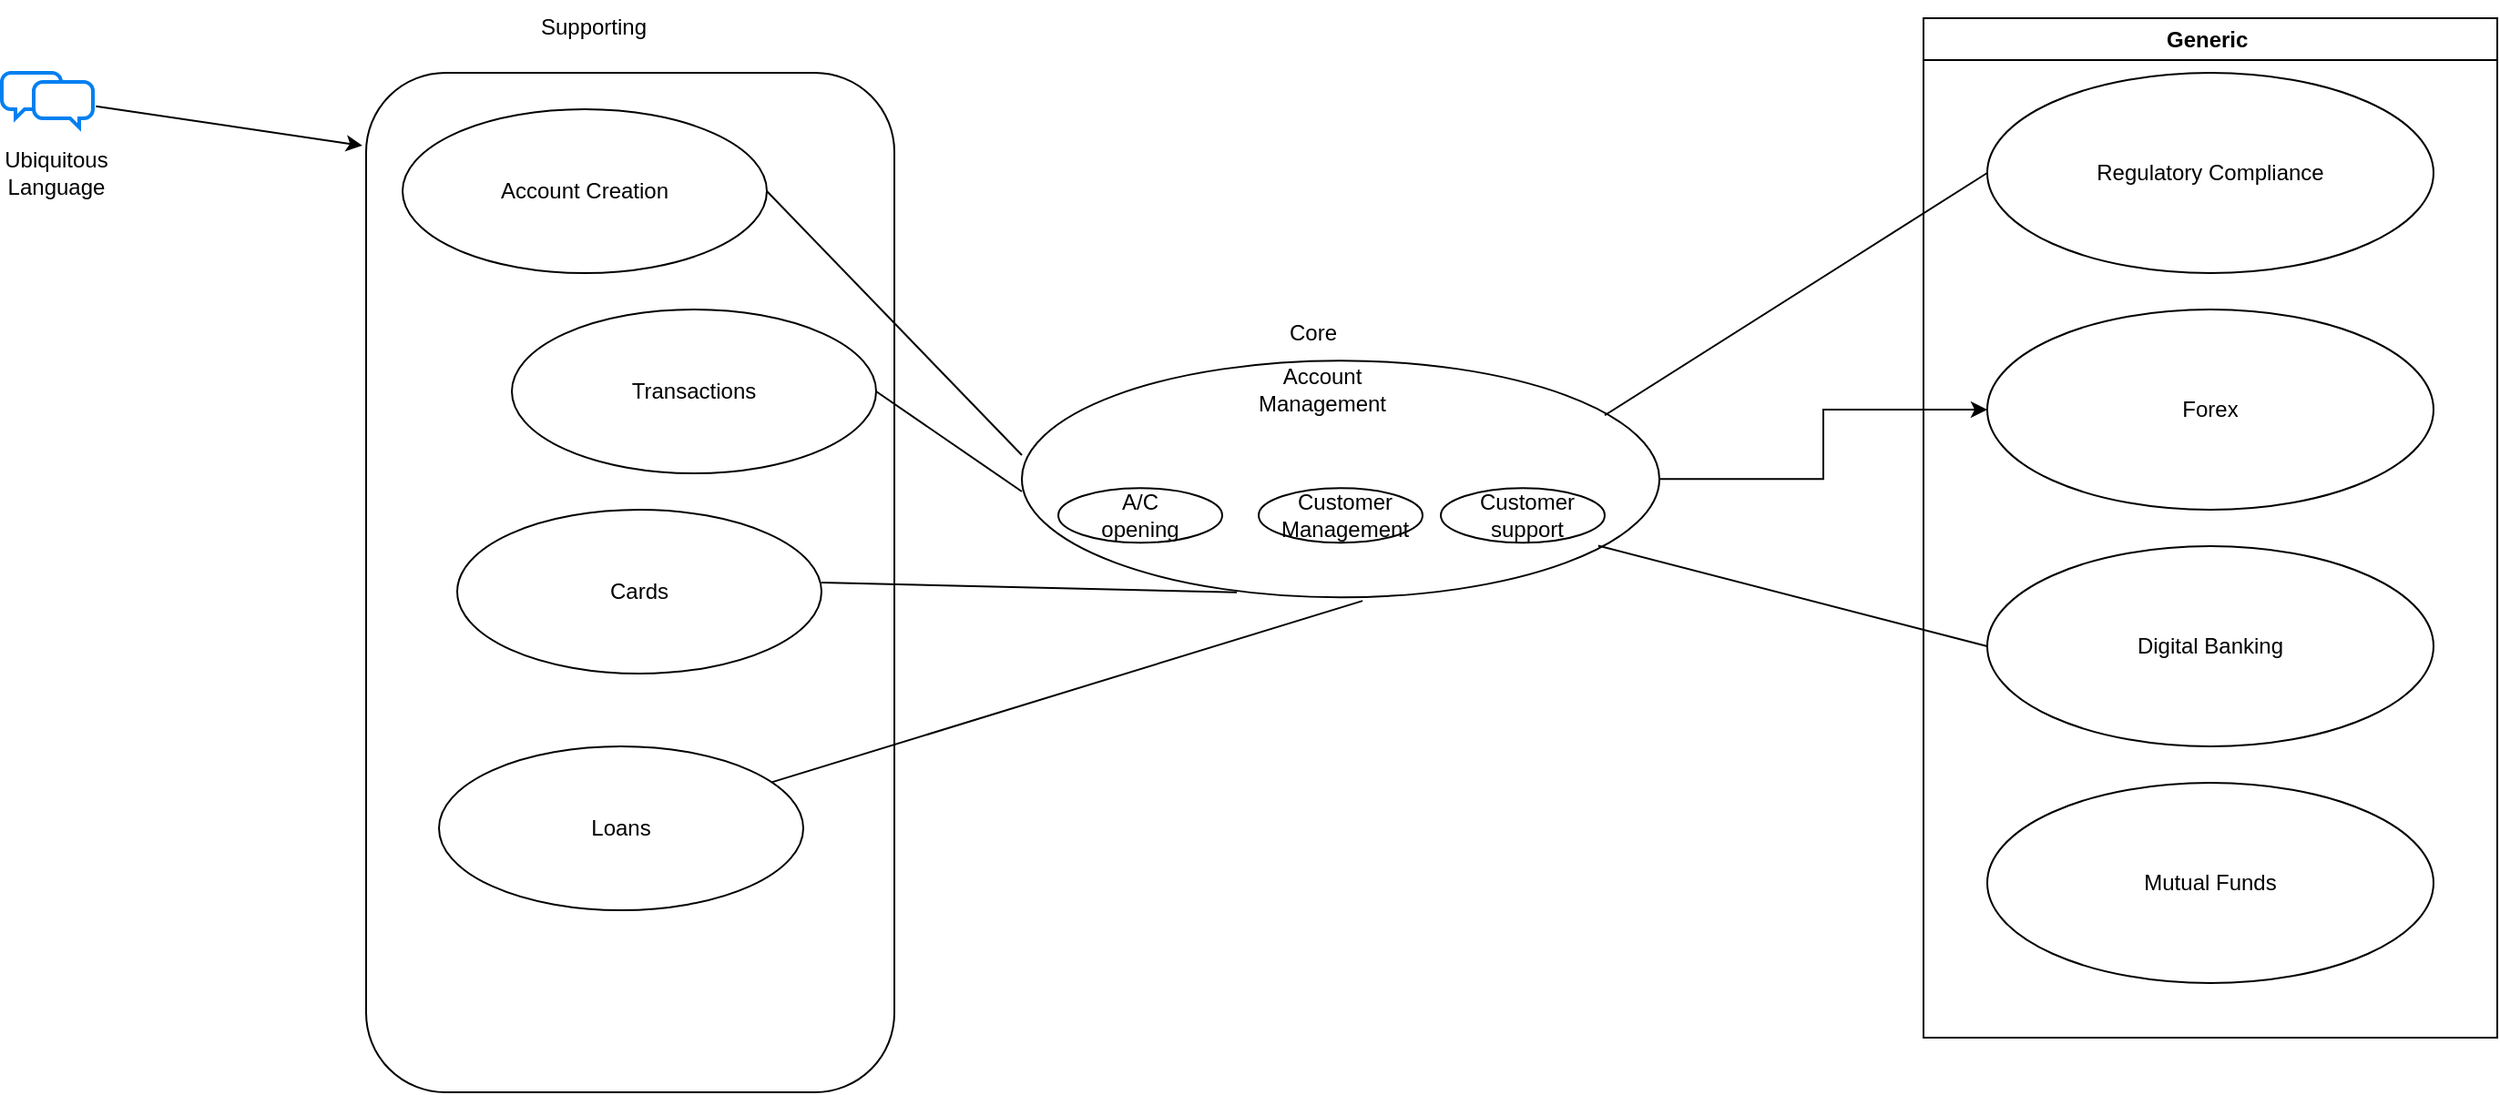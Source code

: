 <mxfile version="24.8.4">
  <diagram name="Page-1" id="fQsSOSQowZTVKRfYU_93">
    <mxGraphModel dx="2150" dy="1631" grid="1" gridSize="10" guides="1" tooltips="1" connect="1" arrows="1" fold="1" page="1" pageScale="1" pageWidth="850" pageHeight="1100" math="0" shadow="0">
      <root>
        <mxCell id="0" />
        <mxCell id="1" parent="0" />
        <mxCell id="AkERGy1BuLddFtmYykSc-45" style="edgeStyle=orthogonalEdgeStyle;rounded=0;orthogonalLoop=1;jettySize=auto;html=1;" edge="1" parent="1" source="AkERGy1BuLddFtmYykSc-6" target="AkERGy1BuLddFtmYykSc-41">
          <mxGeometry relative="1" as="geometry" />
        </mxCell>
        <mxCell id="AkERGy1BuLddFtmYykSc-6" value="" style="ellipse;whiteSpace=wrap;html=1;" vertex="1" parent="1">
          <mxGeometry x="420" y="-361.875" width="350" height="130" as="geometry" />
        </mxCell>
        <mxCell id="AkERGy1BuLddFtmYykSc-33" value="" style="rounded=1;whiteSpace=wrap;html=1;" vertex="1" parent="1">
          <mxGeometry x="60" y="-520" width="290" height="560" as="geometry" />
        </mxCell>
        <mxCell id="AkERGy1BuLddFtmYykSc-2" value="Ubiquitous Language" style="text;html=1;align=center;verticalAlign=middle;whiteSpace=wrap;rounded=0;" vertex="1" parent="1">
          <mxGeometry x="-140" y="-480" width="60" height="30" as="geometry" />
        </mxCell>
        <mxCell id="AkERGy1BuLddFtmYykSc-3" value="" style="html=1;verticalLabelPosition=bottom;align=center;labelBackgroundColor=#ffffff;verticalAlign=top;strokeWidth=2;strokeColor=#0080F0;shadow=0;dashed=0;shape=mxgraph.ios7.icons.chat;" vertex="1" parent="1">
          <mxGeometry x="-140" y="-520" width="50" height="30" as="geometry" />
        </mxCell>
        <mxCell id="AkERGy1BuLddFtmYykSc-7" value="" style="group;movable=1;resizable=1;rotatable=1;deletable=1;editable=1;locked=0;connectable=1;" vertex="1" connectable="0" parent="1">
          <mxGeometry x="410" y="-370" width="350" height="138.125" as="geometry" />
        </mxCell>
        <mxCell id="AkERGy1BuLddFtmYykSc-8" value="" style="group" vertex="1" connectable="0" parent="AkERGy1BuLddFtmYykSc-7">
          <mxGeometry y="8.125" width="350" height="130" as="geometry" />
        </mxCell>
        <mxCell id="AkERGy1BuLddFtmYykSc-13" value="Account Management" style="text;html=1;align=center;verticalAlign=middle;whiteSpace=wrap;rounded=0;" vertex="1" parent="AkERGy1BuLddFtmYykSc-8">
          <mxGeometry x="120" y="1.88" width="110" height="28.13" as="geometry" />
        </mxCell>
        <mxCell id="AkERGy1BuLddFtmYykSc-14" value="" style="ellipse;whiteSpace=wrap;html=1;" vertex="1" parent="AkERGy1BuLddFtmYykSc-8">
          <mxGeometry x="30" y="70" width="90" height="30.01" as="geometry" />
        </mxCell>
        <mxCell id="AkERGy1BuLddFtmYykSc-15" value="" style="ellipse;whiteSpace=wrap;html=1;" vertex="1" parent="AkERGy1BuLddFtmYykSc-8">
          <mxGeometry x="140" y="70" width="90" height="30.01" as="geometry" />
        </mxCell>
        <mxCell id="AkERGy1BuLddFtmYykSc-16" value="" style="ellipse;whiteSpace=wrap;html=1;" vertex="1" parent="AkERGy1BuLddFtmYykSc-8">
          <mxGeometry x="240" y="70" width="90" height="30.01" as="geometry" />
        </mxCell>
        <mxCell id="AkERGy1BuLddFtmYykSc-18" value="A/C opening" style="text;html=1;align=center;verticalAlign=middle;whiteSpace=wrap;rounded=0;" vertex="1" parent="AkERGy1BuLddFtmYykSc-8">
          <mxGeometry x="45" y="70.005" width="60" height="30" as="geometry" />
        </mxCell>
        <mxCell id="AkERGy1BuLddFtmYykSc-19" value="Customer Management" style="text;html=1;align=center;verticalAlign=middle;whiteSpace=wrap;rounded=0;" vertex="1" parent="AkERGy1BuLddFtmYykSc-8">
          <mxGeometry x="155" y="69.99" width="65" height="30.01" as="geometry" />
        </mxCell>
        <mxCell id="AkERGy1BuLddFtmYykSc-20" value="Customer support" style="text;html=1;align=center;verticalAlign=middle;whiteSpace=wrap;rounded=0;" vertex="1" parent="AkERGy1BuLddFtmYykSc-8">
          <mxGeometry x="255" y="69.99" width="65" height="30.01" as="geometry" />
        </mxCell>
        <mxCell id="AkERGy1BuLddFtmYykSc-43" value="" style="endArrow=none;html=1;rounded=0;entryX=0;entryY=0.5;entryDx=0;entryDy=0;" edge="1" parent="AkERGy1BuLddFtmYykSc-8" target="AkERGy1BuLddFtmYykSc-40">
          <mxGeometry width="50" height="50" relative="1" as="geometry">
            <mxPoint x="330" y="30.015" as="sourcePoint" />
            <mxPoint x="380" y="-19.985" as="targetPoint" />
          </mxGeometry>
        </mxCell>
        <mxCell id="AkERGy1BuLddFtmYykSc-12" value="Core" style="text;html=1;align=center;verticalAlign=middle;whiteSpace=wrap;rounded=0;" vertex="1" parent="1">
          <mxGeometry x="550" y="-391.87" width="60" height="30" as="geometry" />
        </mxCell>
        <mxCell id="AkERGy1BuLddFtmYykSc-23" value="" style="ellipse;whiteSpace=wrap;html=1;" vertex="1" parent="1">
          <mxGeometry x="80" y="-500" width="200" height="90" as="geometry" />
        </mxCell>
        <mxCell id="AkERGy1BuLddFtmYykSc-24" value="Supporting" style="text;html=1;align=center;verticalAlign=middle;whiteSpace=wrap;rounded=0;" vertex="1" parent="1">
          <mxGeometry x="110" y="-560" width="150" height="30" as="geometry" />
        </mxCell>
        <mxCell id="AkERGy1BuLddFtmYykSc-25" value="Account Creation" style="text;html=1;align=center;verticalAlign=middle;whiteSpace=wrap;rounded=0;" vertex="1" parent="1">
          <mxGeometry x="110" y="-470" width="140" height="30" as="geometry" />
        </mxCell>
        <mxCell id="AkERGy1BuLddFtmYykSc-26" value="Account Creation" style="text;html=1;align=center;verticalAlign=middle;whiteSpace=wrap;rounded=0;" vertex="1" parent="1">
          <mxGeometry x="170" y="-380" width="140" height="30" as="geometry" />
        </mxCell>
        <mxCell id="AkERGy1BuLddFtmYykSc-27" value="Transactions" style="ellipse;whiteSpace=wrap;html=1;" vertex="1" parent="1">
          <mxGeometry x="140" y="-390" width="200" height="90" as="geometry" />
        </mxCell>
        <mxCell id="AkERGy1BuLddFtmYykSc-29" value="Cards" style="ellipse;whiteSpace=wrap;html=1;" vertex="1" parent="1">
          <mxGeometry x="110" y="-280" width="200" height="90" as="geometry" />
        </mxCell>
        <mxCell id="AkERGy1BuLddFtmYykSc-30" value="" style="endArrow=none;html=1;rounded=0;exitX=1;exitY=0.5;exitDx=0;exitDy=0;entryX=0;entryY=0.399;entryDx=0;entryDy=0;entryPerimeter=0;" edge="1" parent="1" source="AkERGy1BuLddFtmYykSc-23" target="AkERGy1BuLddFtmYykSc-6">
          <mxGeometry width="50" height="50" relative="1" as="geometry">
            <mxPoint x="400" y="-350" as="sourcePoint" />
            <mxPoint x="450" y="-400" as="targetPoint" />
          </mxGeometry>
        </mxCell>
        <mxCell id="AkERGy1BuLddFtmYykSc-31" value="" style="endArrow=none;html=1;rounded=0;exitX=1;exitY=0.5;exitDx=0;exitDy=0;" edge="1" parent="1" source="AkERGy1BuLddFtmYykSc-27">
          <mxGeometry width="50" height="50" relative="1" as="geometry">
            <mxPoint x="400" y="-350" as="sourcePoint" />
            <mxPoint x="420" y="-290" as="targetPoint" />
          </mxGeometry>
        </mxCell>
        <mxCell id="AkERGy1BuLddFtmYykSc-32" value="" style="endArrow=none;html=1;rounded=0;entryX=0.366;entryY=0.98;entryDx=0;entryDy=0;entryPerimeter=0;" edge="1" parent="1" target="AkERGy1BuLddFtmYykSc-7">
          <mxGeometry width="50" height="50" relative="1" as="geometry">
            <mxPoint x="310" y="-240" as="sourcePoint" />
            <mxPoint x="360" y="-290" as="targetPoint" />
          </mxGeometry>
        </mxCell>
        <mxCell id="AkERGy1BuLddFtmYykSc-37" value="" style="endArrow=classic;html=1;rounded=0;exitX=1.033;exitY=0.613;exitDx=0;exitDy=0;exitPerimeter=0;" edge="1" parent="1" source="AkERGy1BuLddFtmYykSc-3">
          <mxGeometry width="50" height="50" relative="1" as="geometry">
            <mxPoint x="-130" y="-440" as="sourcePoint" />
            <mxPoint x="58" y="-480" as="targetPoint" />
          </mxGeometry>
        </mxCell>
        <mxCell id="AkERGy1BuLddFtmYykSc-39" value="Generic&amp;nbsp;" style="swimlane;whiteSpace=wrap;html=1;" vertex="1" parent="1">
          <mxGeometry x="915" y="-550" width="315" height="560" as="geometry" />
        </mxCell>
        <mxCell id="AkERGy1BuLddFtmYykSc-40" value="Regulatory Compliance" style="ellipse;whiteSpace=wrap;html=1;" vertex="1" parent="AkERGy1BuLddFtmYykSc-39">
          <mxGeometry x="35" y="30" width="245" height="110" as="geometry" />
        </mxCell>
        <mxCell id="AkERGy1BuLddFtmYykSc-41" value="Forex" style="ellipse;whiteSpace=wrap;html=1;" vertex="1" parent="AkERGy1BuLddFtmYykSc-39">
          <mxGeometry x="35" y="160" width="245" height="110" as="geometry" />
        </mxCell>
        <mxCell id="AkERGy1BuLddFtmYykSc-42" value="Digital Banking" style="ellipse;whiteSpace=wrap;html=1;" vertex="1" parent="AkERGy1BuLddFtmYykSc-39">
          <mxGeometry x="35" y="290" width="245" height="110" as="geometry" />
        </mxCell>
        <mxCell id="AkERGy1BuLddFtmYykSc-48" value="Mutual Funds" style="ellipse;whiteSpace=wrap;html=1;" vertex="1" parent="AkERGy1BuLddFtmYykSc-39">
          <mxGeometry x="35" y="420" width="245" height="110" as="geometry" />
        </mxCell>
        <mxCell id="AkERGy1BuLddFtmYykSc-44" value="" style="endArrow=none;html=1;rounded=0;exitX=0.904;exitY=0.782;exitDx=0;exitDy=0;exitPerimeter=0;entryX=0;entryY=0.5;entryDx=0;entryDy=0;" edge="1" parent="1" source="AkERGy1BuLddFtmYykSc-6" target="AkERGy1BuLddFtmYykSc-42">
          <mxGeometry width="50" height="50" relative="1" as="geometry">
            <mxPoint x="760" y="-190" as="sourcePoint" />
            <mxPoint x="810" y="-240" as="targetPoint" />
          </mxGeometry>
        </mxCell>
        <mxCell id="AkERGy1BuLddFtmYykSc-46" value="Loans" style="ellipse;whiteSpace=wrap;html=1;" vertex="1" parent="1">
          <mxGeometry x="100" y="-150" width="200" height="90" as="geometry" />
        </mxCell>
        <mxCell id="AkERGy1BuLddFtmYykSc-47" value="" style="endArrow=none;html=1;rounded=0;entryX=0.563;entryY=1.014;entryDx=0;entryDy=0;entryPerimeter=0;" edge="1" parent="1" source="AkERGy1BuLddFtmYykSc-46" target="AkERGy1BuLddFtmYykSc-7">
          <mxGeometry width="50" height="50" relative="1" as="geometry">
            <mxPoint x="580" y="-170" as="sourcePoint" />
            <mxPoint x="630" y="-220" as="targetPoint" />
          </mxGeometry>
        </mxCell>
      </root>
    </mxGraphModel>
  </diagram>
</mxfile>
